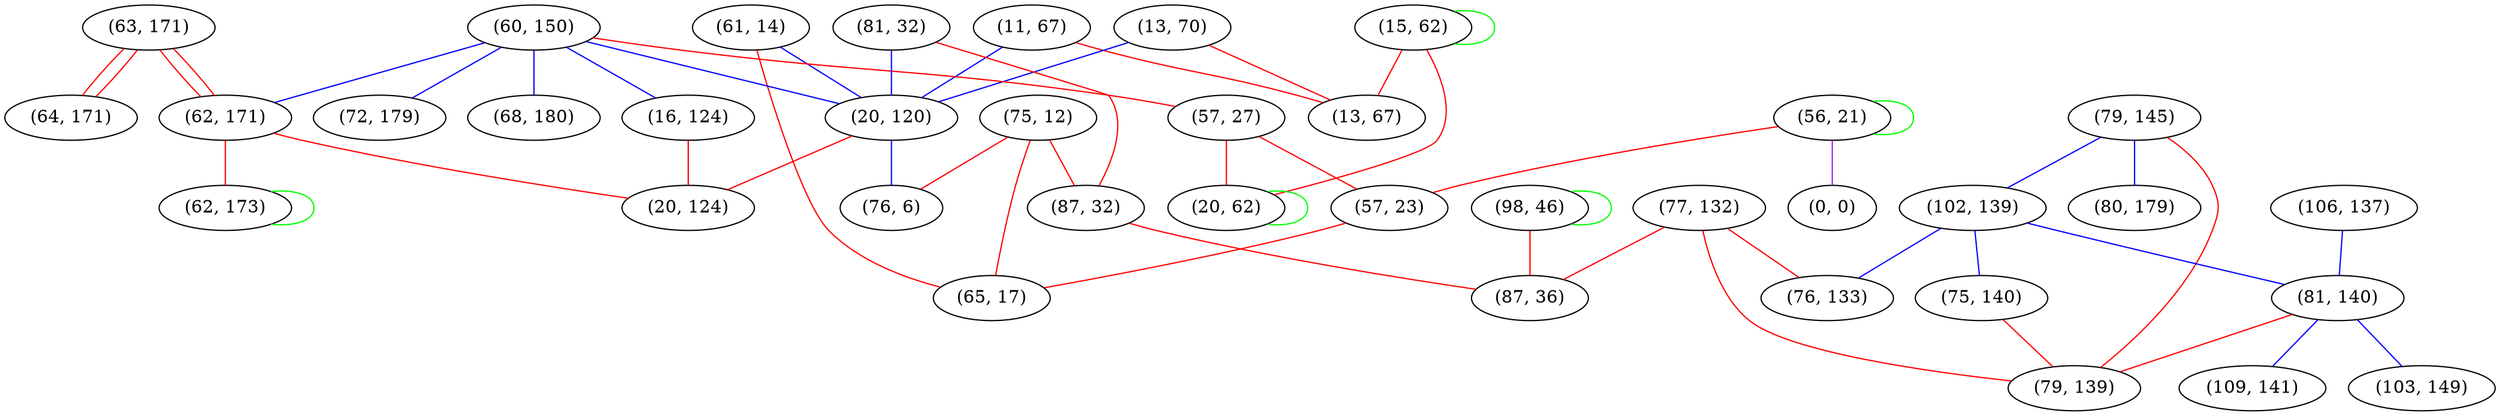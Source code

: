 graph "" {
"(63, 171)";
"(15, 62)";
"(11, 67)";
"(13, 70)";
"(61, 14)";
"(75, 12)";
"(106, 137)";
"(79, 145)";
"(102, 139)";
"(75, 140)";
"(60, 150)";
"(16, 124)";
"(62, 171)";
"(57, 27)";
"(81, 140)";
"(56, 21)";
"(81, 32)";
"(57, 23)";
"(0, 0)";
"(20, 120)";
"(77, 132)";
"(65, 17)";
"(20, 62)";
"(76, 133)";
"(64, 171)";
"(20, 124)";
"(87, 32)";
"(98, 46)";
"(62, 173)";
"(87, 36)";
"(103, 149)";
"(109, 141)";
"(13, 67)";
"(76, 6)";
"(79, 139)";
"(72, 179)";
"(80, 179)";
"(68, 180)";
"(63, 171)" -- "(62, 171)"  [color=red, key=0, weight=1];
"(63, 171)" -- "(62, 171)"  [color=red, key=1, weight=1];
"(63, 171)" -- "(64, 171)"  [color=red, key=0, weight=1];
"(63, 171)" -- "(64, 171)"  [color=red, key=1, weight=1];
"(15, 62)" -- "(15, 62)"  [color=green, key=0, weight=2];
"(15, 62)" -- "(20, 62)"  [color=red, key=0, weight=1];
"(15, 62)" -- "(13, 67)"  [color=red, key=0, weight=1];
"(11, 67)" -- "(20, 120)"  [color=blue, key=0, weight=3];
"(11, 67)" -- "(13, 67)"  [color=red, key=0, weight=1];
"(13, 70)" -- "(20, 120)"  [color=blue, key=0, weight=3];
"(13, 70)" -- "(13, 67)"  [color=red, key=0, weight=1];
"(61, 14)" -- "(65, 17)"  [color=red, key=0, weight=1];
"(61, 14)" -- "(20, 120)"  [color=blue, key=0, weight=3];
"(75, 12)" -- "(87, 32)"  [color=red, key=0, weight=1];
"(75, 12)" -- "(65, 17)"  [color=red, key=0, weight=1];
"(75, 12)" -- "(76, 6)"  [color=red, key=0, weight=1];
"(106, 137)" -- "(81, 140)"  [color=blue, key=0, weight=3];
"(79, 145)" -- "(102, 139)"  [color=blue, key=0, weight=3];
"(79, 145)" -- "(79, 139)"  [color=red, key=0, weight=1];
"(79, 145)" -- "(80, 179)"  [color=blue, key=0, weight=3];
"(102, 139)" -- "(76, 133)"  [color=blue, key=0, weight=3];
"(102, 139)" -- "(75, 140)"  [color=blue, key=0, weight=3];
"(102, 139)" -- "(81, 140)"  [color=blue, key=0, weight=3];
"(75, 140)" -- "(79, 139)"  [color=red, key=0, weight=1];
"(60, 150)" -- "(20, 120)"  [color=blue, key=0, weight=3];
"(60, 150)" -- "(16, 124)"  [color=blue, key=0, weight=3];
"(60, 150)" -- "(62, 171)"  [color=blue, key=0, weight=3];
"(60, 150)" -- "(72, 179)"  [color=blue, key=0, weight=3];
"(60, 150)" -- "(57, 27)"  [color=red, key=0, weight=1];
"(60, 150)" -- "(68, 180)"  [color=blue, key=0, weight=3];
"(16, 124)" -- "(20, 124)"  [color=red, key=0, weight=1];
"(62, 171)" -- "(20, 124)"  [color=red, key=0, weight=1];
"(62, 171)" -- "(62, 173)"  [color=red, key=0, weight=1];
"(57, 27)" -- "(57, 23)"  [color=red, key=0, weight=1];
"(57, 27)" -- "(20, 62)"  [color=red, key=0, weight=1];
"(81, 140)" -- "(79, 139)"  [color=red, key=0, weight=1];
"(81, 140)" -- "(103, 149)"  [color=blue, key=0, weight=3];
"(81, 140)" -- "(109, 141)"  [color=blue, key=0, weight=3];
"(56, 21)" -- "(0, 0)"  [color=purple, key=0, weight=4];
"(56, 21)" -- "(56, 21)"  [color=green, key=0, weight=2];
"(56, 21)" -- "(57, 23)"  [color=red, key=0, weight=1];
"(81, 32)" -- "(87, 32)"  [color=red, key=0, weight=1];
"(81, 32)" -- "(20, 120)"  [color=blue, key=0, weight=3];
"(57, 23)" -- "(65, 17)"  [color=red, key=0, weight=1];
"(20, 120)" -- "(76, 6)"  [color=blue, key=0, weight=3];
"(20, 120)" -- "(20, 124)"  [color=red, key=0, weight=1];
"(77, 132)" -- "(87, 36)"  [color=red, key=0, weight=1];
"(77, 132)" -- "(76, 133)"  [color=red, key=0, weight=1];
"(77, 132)" -- "(79, 139)"  [color=red, key=0, weight=1];
"(20, 62)" -- "(20, 62)"  [color=green, key=0, weight=2];
"(87, 32)" -- "(87, 36)"  [color=red, key=0, weight=1];
"(98, 46)" -- "(87, 36)"  [color=red, key=0, weight=1];
"(98, 46)" -- "(98, 46)"  [color=green, key=0, weight=2];
"(62, 173)" -- "(62, 173)"  [color=green, key=0, weight=2];
}
